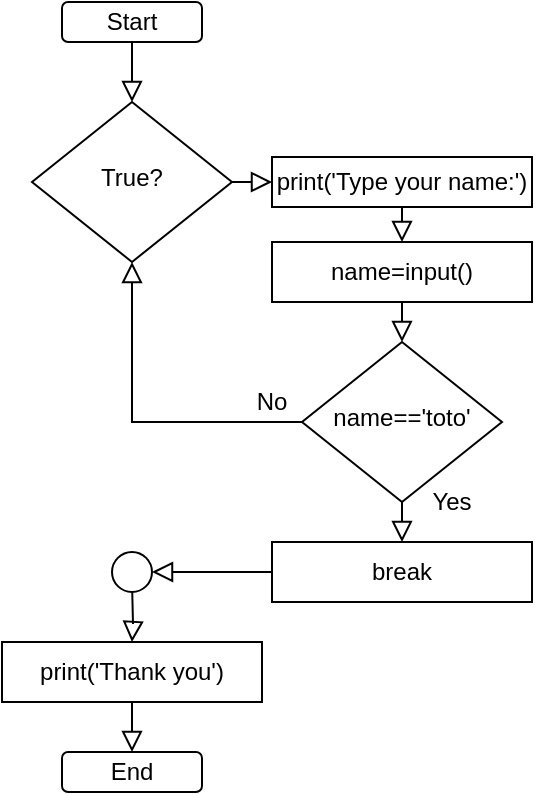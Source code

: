 <mxfile version="14.8.4" type="github">
  <diagram id="C5RBs43oDa-KdzZeNtuy" name="Page-1">
    <mxGraphModel dx="808" dy="617" grid="1" gridSize="10" guides="1" tooltips="1" connect="1" arrows="1" fold="1" page="1" pageScale="1" pageWidth="827" pageHeight="1169" math="0" shadow="0">
      <root>
        <mxCell id="WIyWlLk6GJQsqaUBKTNV-0" />
        <mxCell id="WIyWlLk6GJQsqaUBKTNV-1" parent="WIyWlLk6GJQsqaUBKTNV-0" />
        <mxCell id="6Dw54kf7_JVBfBKS8t4E-20" value="" style="rounded=0;html=1;jettySize=auto;orthogonalLoop=1;fontSize=11;endArrow=block;endFill=0;endSize=8;strokeWidth=1;shadow=0;labelBackgroundColor=none;edgeStyle=orthogonalEdgeStyle;" parent="WIyWlLk6GJQsqaUBKTNV-1" target="6Dw54kf7_JVBfBKS8t4E-19" edge="1">
          <mxGeometry x="50" y="40" as="geometry">
            <mxPoint x="90" y="320" as="sourcePoint" />
            <mxPoint x="235" y="310" as="targetPoint" />
            <Array as="points" />
          </mxGeometry>
        </mxCell>
        <mxCell id="WIyWlLk6GJQsqaUBKTNV-3" value="Start" style="rounded=1;whiteSpace=wrap;html=1;fontSize=12;glass=0;strokeWidth=1;shadow=0;" parent="WIyWlLk6GJQsqaUBKTNV-1" vertex="1">
          <mxGeometry x="55" y="30" width="70" height="20" as="geometry" />
        </mxCell>
        <mxCell id="WIyWlLk6GJQsqaUBKTNV-6" value="True?" style="rhombus;whiteSpace=wrap;html=1;shadow=0;fontFamily=Helvetica;fontSize=12;align=center;strokeWidth=1;spacing=6;spacingTop=-4;" parent="WIyWlLk6GJQsqaUBKTNV-1" vertex="1">
          <mxGeometry x="40" y="80" width="100" height="80" as="geometry" />
        </mxCell>
        <mxCell id="WIyWlLk6GJQsqaUBKTNV-2" value="" style="rounded=0;html=1;jettySize=auto;orthogonalLoop=1;fontSize=11;endArrow=block;endFill=0;endSize=8;strokeWidth=1;shadow=0;labelBackgroundColor=none;edgeStyle=orthogonalEdgeStyle;" parent="WIyWlLk6GJQsqaUBKTNV-1" source="WIyWlLk6GJQsqaUBKTNV-3" target="WIyWlLk6GJQsqaUBKTNV-6" edge="1">
          <mxGeometry x="40" y="30" as="geometry" />
        </mxCell>
        <mxCell id="6Dw54kf7_JVBfBKS8t4E-0" value="print(&#39;Type your name:&#39;)" style="rounded=0;whiteSpace=wrap;html=1;" parent="WIyWlLk6GJQsqaUBKTNV-1" vertex="1">
          <mxGeometry x="160" y="107.5" width="130" height="25" as="geometry" />
        </mxCell>
        <mxCell id="6Dw54kf7_JVBfBKS8t4E-2" value="name==&#39;toto&#39;" style="rhombus;whiteSpace=wrap;html=1;shadow=0;fontFamily=Helvetica;fontSize=12;align=center;strokeWidth=1;spacing=6;spacingTop=-4;" parent="WIyWlLk6GJQsqaUBKTNV-1" vertex="1">
          <mxGeometry x="175" y="200" width="100" height="80" as="geometry" />
        </mxCell>
        <mxCell id="6Dw54kf7_JVBfBKS8t4E-1" value="name=input()" style="rounded=0;whiteSpace=wrap;html=1;" parent="WIyWlLk6GJQsqaUBKTNV-1" vertex="1">
          <mxGeometry x="160" y="150" width="130" height="30" as="geometry" />
        </mxCell>
        <mxCell id="6Dw54kf7_JVBfBKS8t4E-4" value="break" style="rounded=0;whiteSpace=wrap;html=1;" parent="WIyWlLk6GJQsqaUBKTNV-1" vertex="1">
          <mxGeometry x="160" y="300" width="130" height="30" as="geometry" />
        </mxCell>
        <mxCell id="6Dw54kf7_JVBfBKS8t4E-5" value="" style="ellipse;whiteSpace=wrap;html=1;aspect=fixed;" parent="WIyWlLk6GJQsqaUBKTNV-1" vertex="1">
          <mxGeometry x="80" y="305" width="20" height="20" as="geometry" />
        </mxCell>
        <mxCell id="6Dw54kf7_JVBfBKS8t4E-6" value="" style="rounded=0;html=1;jettySize=auto;orthogonalLoop=1;fontSize=11;endArrow=block;endFill=0;endSize=8;strokeWidth=1;shadow=0;labelBackgroundColor=none;edgeStyle=orthogonalEdgeStyle;entryX=0;entryY=0.5;entryDx=0;entryDy=0;exitX=1;exitY=0.5;exitDx=0;exitDy=0;" parent="WIyWlLk6GJQsqaUBKTNV-1" source="WIyWlLk6GJQsqaUBKTNV-6" target="6Dw54kf7_JVBfBKS8t4E-0" edge="1">
          <mxGeometry x="40" y="30" as="geometry">
            <mxPoint x="100.029" y="60" as="sourcePoint" />
            <mxPoint x="100.029" y="90.023" as="targetPoint" />
          </mxGeometry>
        </mxCell>
        <mxCell id="6Dw54kf7_JVBfBKS8t4E-7" value="" style="rounded=0;html=1;jettySize=auto;orthogonalLoop=1;fontSize=11;endArrow=block;endFill=0;endSize=8;strokeWidth=1;shadow=0;labelBackgroundColor=none;edgeStyle=orthogonalEdgeStyle;entryX=0.5;entryY=0;entryDx=0;entryDy=0;exitX=0.5;exitY=1;exitDx=0;exitDy=0;" parent="WIyWlLk6GJQsqaUBKTNV-1" source="6Dw54kf7_JVBfBKS8t4E-0" target="6Dw54kf7_JVBfBKS8t4E-1" edge="1">
          <mxGeometry x="40" y="30" as="geometry">
            <mxPoint x="100.029" y="60" as="sourcePoint" />
            <mxPoint x="100.029" y="90.023" as="targetPoint" />
            <Array as="points">
              <mxPoint x="225" y="150" />
              <mxPoint x="225" y="150" />
            </Array>
          </mxGeometry>
        </mxCell>
        <mxCell id="6Dw54kf7_JVBfBKS8t4E-8" value="" style="rounded=0;html=1;jettySize=auto;orthogonalLoop=1;fontSize=11;endArrow=block;endFill=0;endSize=8;strokeWidth=1;shadow=0;labelBackgroundColor=none;edgeStyle=orthogonalEdgeStyle;entryX=0.5;entryY=0;entryDx=0;entryDy=0;" parent="WIyWlLk6GJQsqaUBKTNV-1" target="6Dw54kf7_JVBfBKS8t4E-2" edge="1">
          <mxGeometry x="40" y="30" as="geometry">
            <mxPoint x="225" y="180" as="sourcePoint" />
            <mxPoint x="235" y="160" as="targetPoint" />
            <Array as="points">
              <mxPoint x="225" y="200" />
              <mxPoint x="225" y="200" />
            </Array>
          </mxGeometry>
        </mxCell>
        <mxCell id="6Dw54kf7_JVBfBKS8t4E-9" value="" style="rounded=0;html=1;jettySize=auto;orthogonalLoop=1;fontSize=11;endArrow=block;endFill=0;endSize=8;strokeWidth=1;shadow=0;labelBackgroundColor=none;edgeStyle=orthogonalEdgeStyle;entryX=0.5;entryY=0;entryDx=0;entryDy=0;" parent="WIyWlLk6GJQsqaUBKTNV-1" target="6Dw54kf7_JVBfBKS8t4E-4" edge="1">
          <mxGeometry x="40" y="30" as="geometry">
            <mxPoint x="225" y="280" as="sourcePoint" />
            <mxPoint x="235" y="220" as="targetPoint" />
            <Array as="points" />
          </mxGeometry>
        </mxCell>
        <mxCell id="6Dw54kf7_JVBfBKS8t4E-10" value="" style="rounded=0;html=1;jettySize=auto;orthogonalLoop=1;fontSize=11;endArrow=block;endFill=0;endSize=8;strokeWidth=1;shadow=0;labelBackgroundColor=none;edgeStyle=orthogonalEdgeStyle;entryX=1;entryY=0.5;entryDx=0;entryDy=0;exitX=0;exitY=0.5;exitDx=0;exitDy=0;" parent="WIyWlLk6GJQsqaUBKTNV-1" source="6Dw54kf7_JVBfBKS8t4E-4" target="6Dw54kf7_JVBfBKS8t4E-5" edge="1">
          <mxGeometry x="40" y="30" as="geometry">
            <mxPoint x="150" y="130" as="sourcePoint" />
            <mxPoint x="170" y="130" as="targetPoint" />
          </mxGeometry>
        </mxCell>
        <mxCell id="6Dw54kf7_JVBfBKS8t4E-11" value="" style="rounded=0;html=1;jettySize=auto;orthogonalLoop=1;fontSize=11;endArrow=block;endFill=0;endSize=8;strokeWidth=1;shadow=0;labelBackgroundColor=none;edgeStyle=orthogonalEdgeStyle;exitX=0;exitY=0.5;exitDx=0;exitDy=0;entryX=0.5;entryY=1;entryDx=0;entryDy=0;" parent="WIyWlLk6GJQsqaUBKTNV-1" source="6Dw54kf7_JVBfBKS8t4E-2" target="WIyWlLk6GJQsqaUBKTNV-6" edge="1">
          <mxGeometry x="40" y="30" as="geometry">
            <mxPoint x="100.029" y="60" as="sourcePoint" />
            <mxPoint x="100.029" y="90.023" as="targetPoint" />
          </mxGeometry>
        </mxCell>
        <mxCell id="6Dw54kf7_JVBfBKS8t4E-12" value="" style="rounded=0;html=1;jettySize=auto;orthogonalLoop=1;fontSize=11;endArrow=block;endFill=0;endSize=8;strokeWidth=1;shadow=0;labelBackgroundColor=none;edgeStyle=orthogonalEdgeStyle;exitX=0.5;exitY=1;exitDx=0;exitDy=0;" parent="WIyWlLk6GJQsqaUBKTNV-1" edge="1">
          <mxGeometry x="40" y="85" as="geometry">
            <mxPoint x="90" y="405" as="targetPoint" />
            <mxPoint x="90" y="380" as="sourcePoint" />
          </mxGeometry>
        </mxCell>
        <mxCell id="6Dw54kf7_JVBfBKS8t4E-13" value="End" style="rounded=1;whiteSpace=wrap;html=1;fontSize=12;glass=0;strokeWidth=1;shadow=0;" parent="WIyWlLk6GJQsqaUBKTNV-1" vertex="1">
          <mxGeometry x="55" y="405" width="70" height="20" as="geometry" />
        </mxCell>
        <mxCell id="6Dw54kf7_JVBfBKS8t4E-15" value="Yes" style="text;html=1;strokeColor=none;fillColor=none;align=center;verticalAlign=middle;whiteSpace=wrap;rounded=0;" parent="WIyWlLk6GJQsqaUBKTNV-1" vertex="1">
          <mxGeometry x="230" y="270" width="40" height="20" as="geometry" />
        </mxCell>
        <mxCell id="6Dw54kf7_JVBfBKS8t4E-16" value="No" style="text;html=1;strokeColor=none;fillColor=none;align=center;verticalAlign=middle;whiteSpace=wrap;rounded=0;" parent="WIyWlLk6GJQsqaUBKTNV-1" vertex="1">
          <mxGeometry x="140" y="220" width="40" height="20" as="geometry" />
        </mxCell>
        <mxCell id="6Dw54kf7_JVBfBKS8t4E-19" value="print(&#39;Thank you&#39;)" style="rounded=0;whiteSpace=wrap;html=1;" parent="WIyWlLk6GJQsqaUBKTNV-1" vertex="1">
          <mxGeometry x="25" y="350" width="130" height="30" as="geometry" />
        </mxCell>
      </root>
    </mxGraphModel>
  </diagram>
</mxfile>
